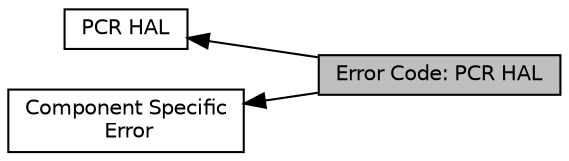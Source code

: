 digraph "Error Code: PCR HAL"
{
  edge [fontname="Helvetica",fontsize="10",labelfontname="Helvetica",labelfontsize="10"];
  node [fontname="Helvetica",fontsize="10",shape=record];
  rankdir=LR;
  Node2 [label="PCR HAL",height=0.2,width=0.4,color="black", fillcolor="white", style="filled",URL="$d6/d41/group__phhal_pcr.html",tooltip="The Power Control and Reset APIs. "];
  Node1 [label="Component Specific\l Error",height=0.2,width=0.4,color="black", fillcolor="white", style="filled",URL="$de/dea/group__grp__comp_specific_error.html",tooltip="Component specific Error Codes. "];
  Node0 [label="Error Code: PCR HAL",height=0.2,width=0.4,color="black", fillcolor="grey75", style="filled", fontcolor="black"];
  Node1->Node0 [shape=plaintext, dir="back", style="solid"];
  Node2->Node0 [shape=plaintext, dir="back", style="solid"];
}
